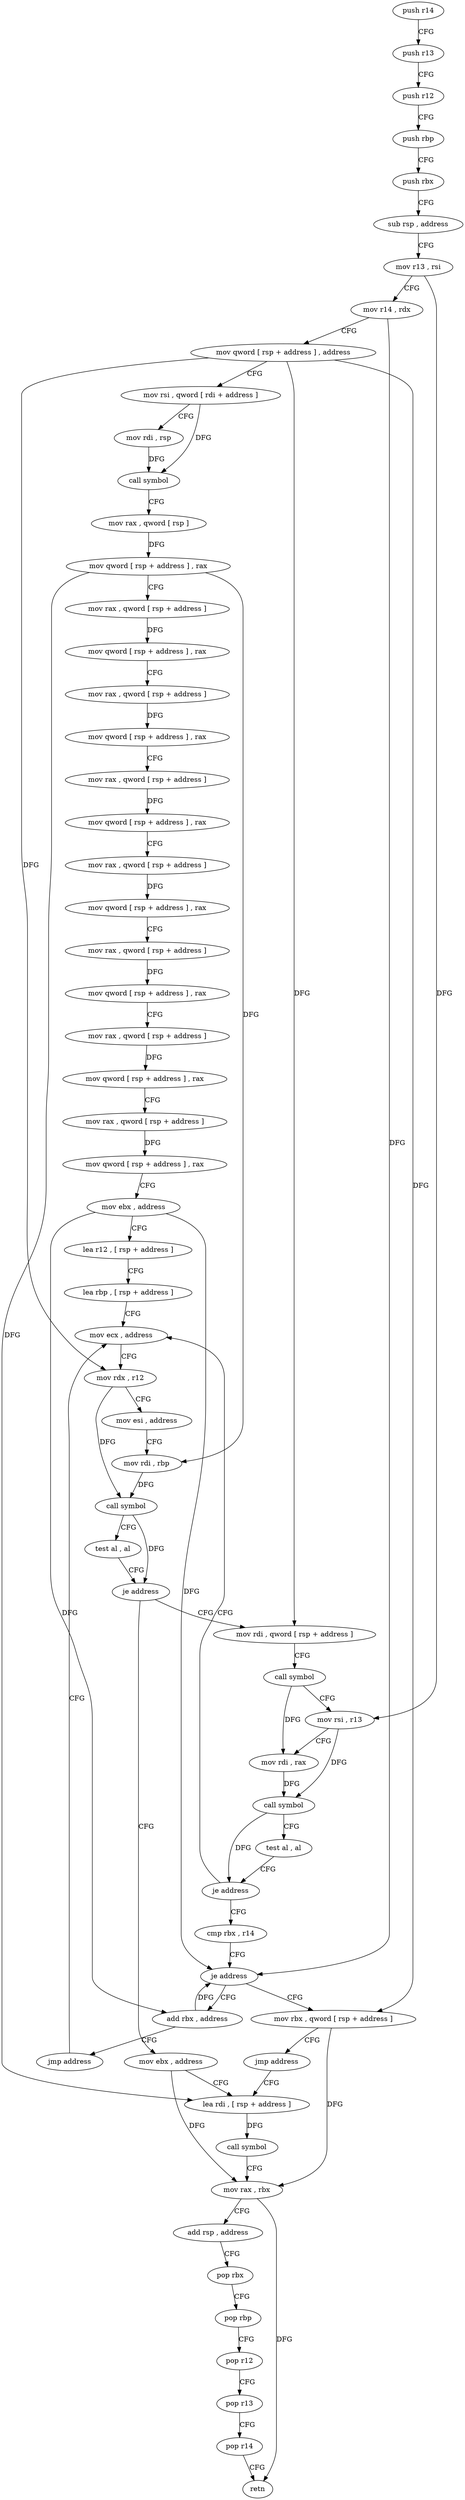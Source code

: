 digraph "func" {
"85158" [label = "push r14" ]
"85160" [label = "push r13" ]
"85162" [label = "push r12" ]
"85164" [label = "push rbp" ]
"85165" [label = "push rbx" ]
"85166" [label = "sub rsp , address" ]
"85173" [label = "mov r13 , rsi" ]
"85176" [label = "mov r14 , rdx" ]
"85179" [label = "mov qword [ rsp + address ] , address" ]
"85191" [label = "mov rsi , qword [ rdi + address ]" ]
"85195" [label = "mov rdi , rsp" ]
"85198" [label = "call symbol" ]
"85203" [label = "mov rax , qword [ rsp ]" ]
"85207" [label = "mov qword [ rsp + address ] , rax" ]
"85212" [label = "mov rax , qword [ rsp + address ]" ]
"85217" [label = "mov qword [ rsp + address ] , rax" ]
"85222" [label = "mov rax , qword [ rsp + address ]" ]
"85227" [label = "mov qword [ rsp + address ] , rax" ]
"85232" [label = "mov rax , qword [ rsp + address ]" ]
"85237" [label = "mov qword [ rsp + address ] , rax" ]
"85242" [label = "mov rax , qword [ rsp + address ]" ]
"85247" [label = "mov qword [ rsp + address ] , rax" ]
"85252" [label = "mov rax , qword [ rsp + address ]" ]
"85257" [label = "mov qword [ rsp + address ] , rax" ]
"85262" [label = "mov rax , qword [ rsp + address ]" ]
"85267" [label = "mov qword [ rsp + address ] , rax" ]
"85272" [label = "mov rax , qword [ rsp + address ]" ]
"85277" [label = "mov qword [ rsp + address ] , rax" ]
"85282" [label = "mov ebx , address" ]
"85287" [label = "lea r12 , [ rsp + address ]" ]
"85295" [label = "lea rbp , [ rsp + address ]" ]
"85300" [label = "mov ecx , address" ]
"85374" [label = "mov ebx , address" ]
"85379" [label = "lea rdi , [ rsp + address ]" ]
"85325" [label = "mov rdi , qword [ rsp + address ]" ]
"85333" [label = "call symbol" ]
"85338" [label = "mov rsi , r13" ]
"85341" [label = "mov rdi , rax" ]
"85344" [label = "call symbol" ]
"85349" [label = "test al , al" ]
"85351" [label = "je address" ]
"85353" [label = "cmp rbx , r14" ]
"85305" [label = "mov rdx , r12" ]
"85308" [label = "mov esi , address" ]
"85313" [label = "mov rdi , rbp" ]
"85316" [label = "call symbol" ]
"85321" [label = "test al , al" ]
"85323" [label = "je address" ]
"85356" [label = "je address" ]
"85364" [label = "mov rbx , qword [ rsp + address ]" ]
"85358" [label = "add rbx , address" ]
"85372" [label = "jmp address" ]
"85362" [label = "jmp address" ]
"85384" [label = "call symbol" ]
"85389" [label = "mov rax , rbx" ]
"85392" [label = "add rsp , address" ]
"85399" [label = "pop rbx" ]
"85400" [label = "pop rbp" ]
"85401" [label = "pop r12" ]
"85403" [label = "pop r13" ]
"85405" [label = "pop r14" ]
"85407" [label = "retn" ]
"85158" -> "85160" [ label = "CFG" ]
"85160" -> "85162" [ label = "CFG" ]
"85162" -> "85164" [ label = "CFG" ]
"85164" -> "85165" [ label = "CFG" ]
"85165" -> "85166" [ label = "CFG" ]
"85166" -> "85173" [ label = "CFG" ]
"85173" -> "85176" [ label = "CFG" ]
"85173" -> "85338" [ label = "DFG" ]
"85176" -> "85179" [ label = "CFG" ]
"85176" -> "85356" [ label = "DFG" ]
"85179" -> "85191" [ label = "CFG" ]
"85179" -> "85325" [ label = "DFG" ]
"85179" -> "85364" [ label = "DFG" ]
"85179" -> "85305" [ label = "DFG" ]
"85191" -> "85195" [ label = "CFG" ]
"85191" -> "85198" [ label = "DFG" ]
"85195" -> "85198" [ label = "DFG" ]
"85198" -> "85203" [ label = "CFG" ]
"85203" -> "85207" [ label = "DFG" ]
"85207" -> "85212" [ label = "CFG" ]
"85207" -> "85313" [ label = "DFG" ]
"85207" -> "85379" [ label = "DFG" ]
"85212" -> "85217" [ label = "DFG" ]
"85217" -> "85222" [ label = "CFG" ]
"85222" -> "85227" [ label = "DFG" ]
"85227" -> "85232" [ label = "CFG" ]
"85232" -> "85237" [ label = "DFG" ]
"85237" -> "85242" [ label = "CFG" ]
"85242" -> "85247" [ label = "DFG" ]
"85247" -> "85252" [ label = "CFG" ]
"85252" -> "85257" [ label = "DFG" ]
"85257" -> "85262" [ label = "CFG" ]
"85262" -> "85267" [ label = "DFG" ]
"85267" -> "85272" [ label = "CFG" ]
"85272" -> "85277" [ label = "DFG" ]
"85277" -> "85282" [ label = "CFG" ]
"85282" -> "85287" [ label = "CFG" ]
"85282" -> "85356" [ label = "DFG" ]
"85282" -> "85358" [ label = "DFG" ]
"85287" -> "85295" [ label = "CFG" ]
"85295" -> "85300" [ label = "CFG" ]
"85300" -> "85305" [ label = "CFG" ]
"85374" -> "85379" [ label = "CFG" ]
"85374" -> "85389" [ label = "DFG" ]
"85379" -> "85384" [ label = "DFG" ]
"85325" -> "85333" [ label = "CFG" ]
"85333" -> "85338" [ label = "CFG" ]
"85333" -> "85341" [ label = "DFG" ]
"85338" -> "85341" [ label = "CFG" ]
"85338" -> "85344" [ label = "DFG" ]
"85341" -> "85344" [ label = "DFG" ]
"85344" -> "85349" [ label = "CFG" ]
"85344" -> "85351" [ label = "DFG" ]
"85349" -> "85351" [ label = "CFG" ]
"85351" -> "85300" [ label = "CFG" ]
"85351" -> "85353" [ label = "CFG" ]
"85353" -> "85356" [ label = "CFG" ]
"85305" -> "85308" [ label = "CFG" ]
"85305" -> "85316" [ label = "DFG" ]
"85308" -> "85313" [ label = "CFG" ]
"85313" -> "85316" [ label = "DFG" ]
"85316" -> "85321" [ label = "CFG" ]
"85316" -> "85323" [ label = "DFG" ]
"85321" -> "85323" [ label = "CFG" ]
"85323" -> "85374" [ label = "CFG" ]
"85323" -> "85325" [ label = "CFG" ]
"85356" -> "85364" [ label = "CFG" ]
"85356" -> "85358" [ label = "CFG" ]
"85364" -> "85372" [ label = "CFG" ]
"85364" -> "85389" [ label = "DFG" ]
"85358" -> "85362" [ label = "CFG" ]
"85358" -> "85356" [ label = "DFG" ]
"85372" -> "85379" [ label = "CFG" ]
"85362" -> "85300" [ label = "CFG" ]
"85384" -> "85389" [ label = "CFG" ]
"85389" -> "85392" [ label = "CFG" ]
"85389" -> "85407" [ label = "DFG" ]
"85392" -> "85399" [ label = "CFG" ]
"85399" -> "85400" [ label = "CFG" ]
"85400" -> "85401" [ label = "CFG" ]
"85401" -> "85403" [ label = "CFG" ]
"85403" -> "85405" [ label = "CFG" ]
"85405" -> "85407" [ label = "CFG" ]
}
